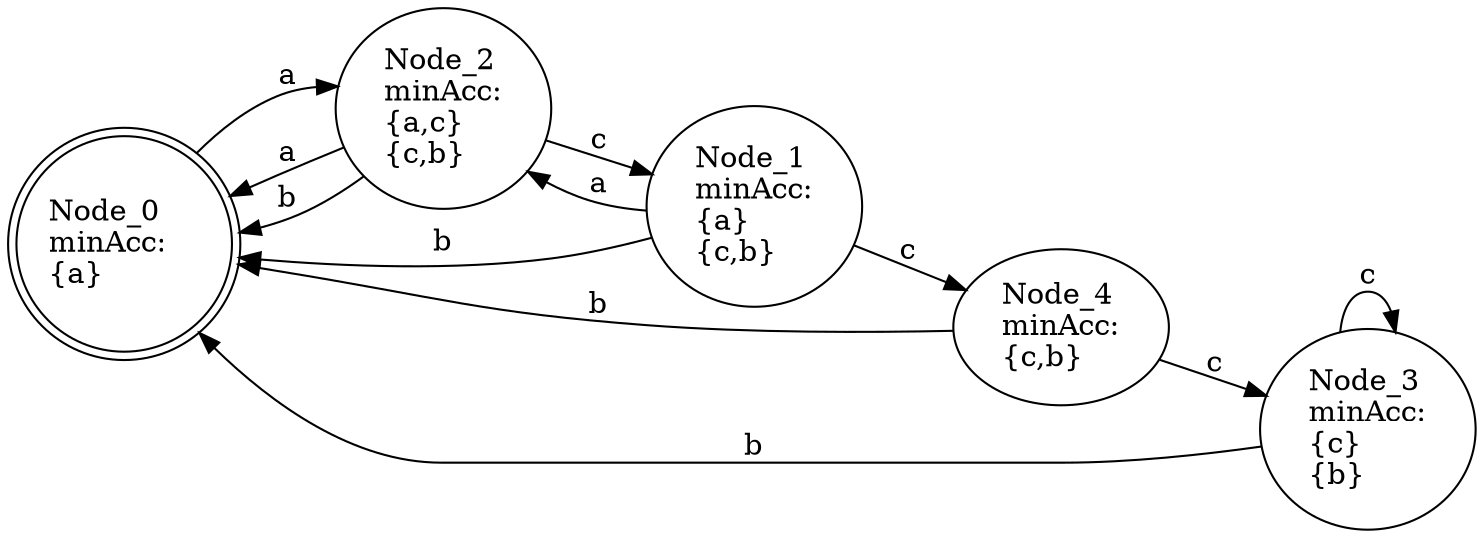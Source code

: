 digraph g {

rankdir="LR"
Node_0[shape=doublecircle,label="Node_0\lminAcc:\l{a}\l"];
Node_0 -> Node_2[label="a"];
Node_2[label="Node_2\lminAcc:\l{a,c}\l{c,b}\l"];
Node_2 -> Node_0[label="a"];
Node_2 -> Node_1[label="c"];
Node_2 -> Node_0[label="b"];
Node_1[label="Node_1\lminAcc:\l{a}\l{c,b}\l"];
Node_1 -> Node_2[label="a"];
Node_1 -> Node_4[label="c"];
Node_1 -> Node_0[label="b"];
Node_4[label="Node_4\lminAcc:\l{c,b}\l"];
Node_4 -> Node_3[label="c"];
Node_4 -> Node_0[label="b"];
Node_3[label="Node_3\lminAcc:\l{c}\l{b}\l"];
Node_3 -> Node_3[label="c"];
Node_3 -> Node_0[label="b"];

}